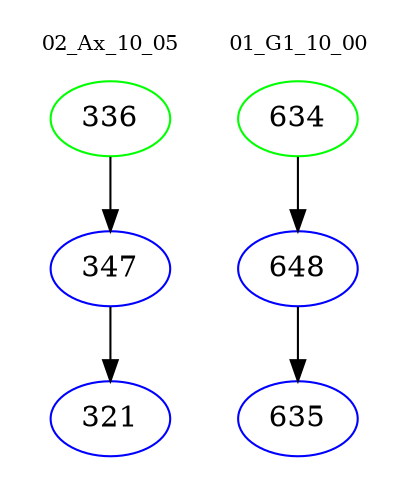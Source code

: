 digraph{
subgraph cluster_0 {
color = white
label = "02_Ax_10_05";
fontsize=10;
T0_336 [label="336", color="green"]
T0_336 -> T0_347 [color="black"]
T0_347 [label="347", color="blue"]
T0_347 -> T0_321 [color="black"]
T0_321 [label="321", color="blue"]
}
subgraph cluster_1 {
color = white
label = "01_G1_10_00";
fontsize=10;
T1_634 [label="634", color="green"]
T1_634 -> T1_648 [color="black"]
T1_648 [label="648", color="blue"]
T1_648 -> T1_635 [color="black"]
T1_635 [label="635", color="blue"]
}
}
